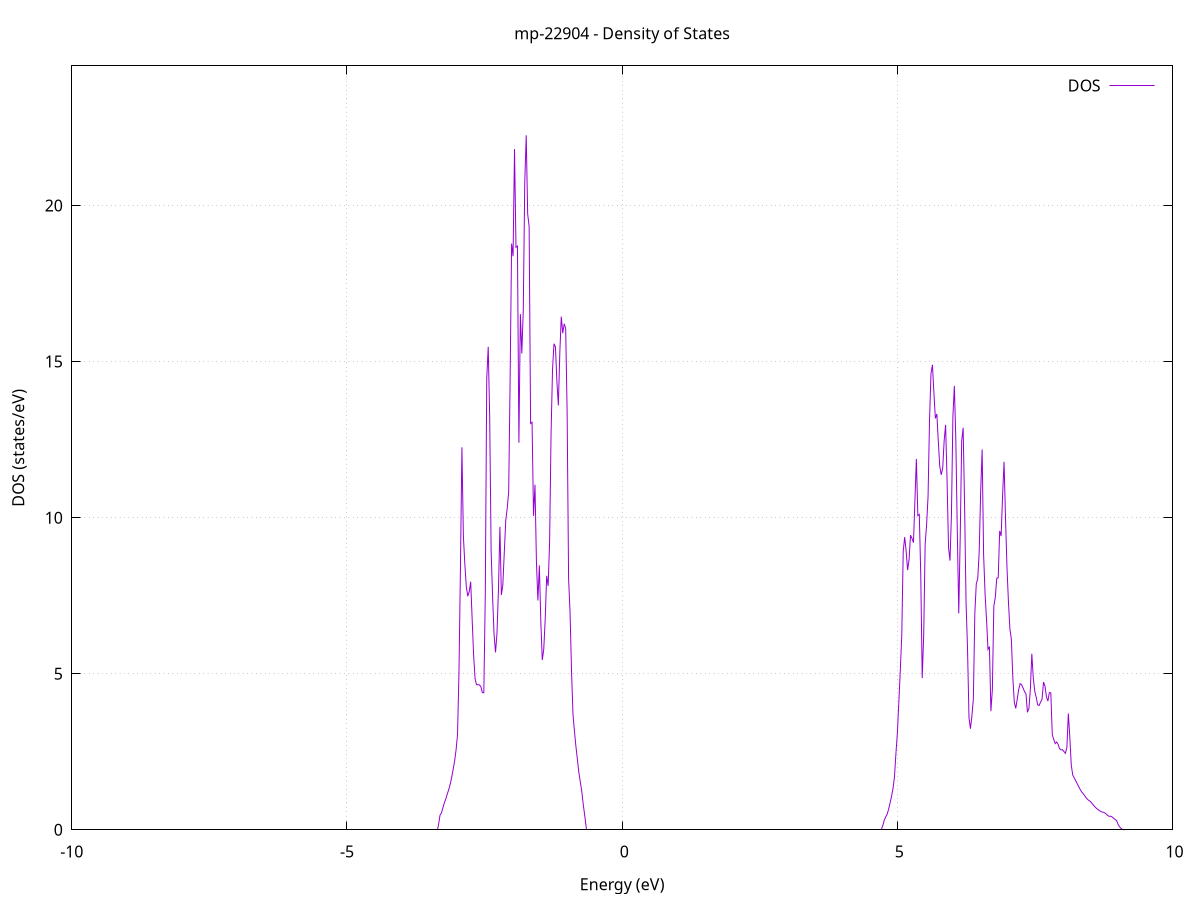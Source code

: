 set title 'mp-22904 - Density of States'
set xlabel 'Energy (eV)'
set ylabel 'DOS (states/eV)'
set grid
set xrange [-10:10]
set yrange [0:24.475]
set xzeroaxis lt -1
set terminal png size 800,600
set output 'mp-22904_dos_gnuplot.png'
plot '-' using 1:2 with lines title 'DOS'
-41.571400 0.000000
-41.544800 0.000000
-41.518300 0.000000
-41.491700 0.000000
-41.465200 0.000000
-41.438600 0.000000
-41.412100 0.000000
-41.385500 0.000000
-41.359000 0.000000
-41.332400 0.000000
-41.305800 0.000000
-41.279300 0.000000
-41.252700 0.000000
-41.226200 0.000000
-41.199600 0.000000
-41.173100 0.000000
-41.146500 0.000000
-41.120000 0.000000
-41.093400 0.000000
-41.066900 0.000000
-41.040300 0.000000
-41.013800 0.000000
-40.987200 0.000000
-40.960700 0.000000
-40.934100 0.000000
-40.907600 0.000000
-40.881000 0.000000
-40.854500 0.000000
-40.827900 0.000000
-40.801400 0.000000
-40.774800 0.000000
-40.748300 0.000000
-40.721700 0.000000
-40.695100 0.000000
-40.668600 0.000000
-40.642000 0.000000
-40.615500 0.000000
-40.588900 0.000000
-40.562400 0.000000
-40.535800 0.000000
-40.509300 0.000000
-40.482700 0.000000
-40.456200 0.000000
-40.429600 0.000000
-40.403100 0.000000
-40.376500 0.000000
-40.350000 0.000000
-40.323400 0.000000
-40.296900 0.000000
-40.270300 0.000000
-40.243800 0.000000
-40.217200 0.000000
-40.190700 0.000000
-40.164100 0.000000
-40.137600 0.000000
-40.111000 0.000000
-40.084400 0.000000
-40.057900 0.000000
-40.031300 0.000000
-40.004800 0.000000
-39.978200 0.000000
-39.951700 0.000000
-39.925100 0.000000
-39.898600 0.000000
-39.872000 0.000000
-39.845500 0.000000
-39.818900 0.000000
-39.792400 0.000000
-39.765800 0.000000
-39.739300 0.000000
-39.712700 0.000000
-39.686200 0.000000
-39.659600 0.000000
-39.633100 0.000000
-39.606500 0.000000
-39.580000 0.000000
-39.553400 0.000000
-39.526900 0.000000
-39.500300 0.000000
-39.473700 0.000000
-39.447200 0.000000
-39.420600 0.000000
-39.394100 0.000000
-39.367500 0.000000
-39.341000 0.000000
-39.314400 0.000000
-39.287900 0.000000
-39.261300 0.000000
-39.234800 0.000000
-39.208200 0.000000
-39.181700 0.000000
-39.155100 1648.959800
-39.128600 0.000000
-39.102000 0.000000
-39.075500 0.000000
-39.048900 0.000000
-39.022400 0.000000
-38.995800 0.000000
-38.969300 0.000000
-38.942700 0.000000
-38.916200 0.000000
-38.889600 0.000000
-38.863000 0.000000
-38.836500 0.000000
-38.809900 0.000000
-38.783400 0.000000
-38.756800 0.000000
-38.730300 0.000000
-38.703700 0.000000
-38.677200 0.000000
-38.650600 0.000000
-38.624100 0.000000
-38.597500 0.000000
-38.571000 0.000000
-38.544400 0.000000
-38.517900 0.000000
-38.491300 0.000000
-38.464800 0.000000
-38.438200 0.000000
-38.411700 0.000000
-38.385100 0.000000
-38.358600 0.000000
-38.332000 0.000000
-38.305500 0.000000
-38.278900 0.000000
-38.252300 0.000000
-38.225800 0.000000
-38.199200 0.000000
-38.172700 0.000000
-38.146100 0.000000
-38.119600 0.000000
-38.093000 0.000000
-38.066500 0.000000
-38.039900 0.000000
-38.013400 0.000000
-37.986800 0.000000
-37.960300 0.000000
-37.933700 0.000000
-37.907200 0.000000
-37.880600 0.000000
-37.854100 0.000000
-37.827500 0.000000
-37.801000 0.000000
-37.774400 0.000000
-37.747900 0.000000
-37.721300 0.000000
-37.694800 0.000000
-37.668200 0.000000
-37.641700 0.000000
-37.615100 0.000000
-37.588500 0.000000
-37.562000 0.000000
-37.535400 0.000000
-37.508900 0.000000
-37.482300 0.000000
-37.455800 0.000000
-37.429200 0.000000
-37.402700 0.000000
-37.376100 0.000000
-37.349600 0.000000
-37.323000 0.000000
-37.296500 0.000000
-37.269900 0.000000
-37.243400 0.000000
-37.216800 0.000000
-37.190300 0.000000
-37.163700 0.000000
-37.137200 0.000000
-37.110600 0.000000
-37.084100 0.000000
-37.057500 0.000000
-37.031000 0.000000
-37.004400 0.000000
-36.977800 0.000000
-36.951300 0.000000
-36.924700 0.000000
-36.898200 0.000000
-36.871600 0.000000
-36.845100 0.000000
-36.818500 0.000000
-36.792000 0.000000
-36.765400 0.000000
-36.738900 0.000000
-36.712300 0.000000
-36.685800 0.000000
-36.659200 0.000000
-36.632700 0.000000
-36.606100 0.000000
-36.579600 0.000000
-36.553000 0.000000
-36.526500 0.000000
-36.499900 0.000000
-36.473400 0.000000
-36.446800 0.000000
-36.420300 0.000000
-36.393700 0.000000
-36.367100 0.000000
-36.340600 0.000000
-36.314000 0.000000
-36.287500 0.000000
-36.260900 0.000000
-36.234400 0.000000
-36.207800 0.000000
-36.181300 0.000000
-36.154700 0.000000
-36.128200 0.000000
-36.101600 0.000000
-36.075100 0.000000
-36.048500 0.000000
-36.022000 0.000000
-35.995400 0.000000
-35.968900 0.000000
-35.942300 0.000000
-35.915800 0.000000
-35.889200 0.000000
-35.862700 0.000000
-35.836100 0.000000
-35.809600 0.000000
-35.783000 0.000000
-35.756400 0.000000
-35.729900 0.000000
-35.703300 0.000000
-35.676800 0.000000
-35.650200 0.000000
-35.623700 0.000000
-35.597100 0.000000
-35.570600 0.000000
-35.544000 0.000000
-35.517500 0.000000
-35.490900 0.000000
-35.464400 0.000000
-35.437800 0.000000
-35.411300 0.000000
-35.384700 0.000000
-35.358200 0.000000
-35.331600 0.000000
-35.305100 0.000000
-35.278500 0.000000
-35.252000 0.000000
-35.225400 0.000000
-35.198900 0.000000
-35.172300 0.000000
-35.145700 0.000000
-35.119200 0.000000
-35.092600 0.000000
-35.066100 0.000000
-35.039500 0.000000
-35.013000 0.000000
-34.986400 0.000000
-34.959900 0.000000
-34.933300 0.000000
-34.906800 0.000000
-34.880200 0.000000
-34.853700 0.000000
-34.827100 0.000000
-34.800600 0.000000
-34.774000 0.000000
-34.747500 0.000000
-34.720900 0.000000
-34.694400 0.000000
-34.667800 0.000000
-34.641300 0.000000
-34.614700 0.000000
-34.588200 0.000000
-34.561600 0.000000
-34.535000 0.000000
-34.508500 0.000000
-34.481900 0.000000
-34.455400 0.000000
-34.428800 0.000000
-34.402300 0.000000
-34.375700 0.000000
-34.349200 0.000000
-34.322600 0.000000
-34.296100 0.000000
-34.269500 0.000000
-34.243000 0.000000
-34.216400 0.000000
-34.189900 0.000000
-34.163300 0.000000
-34.136800 0.000000
-34.110200 0.000000
-34.083700 0.000000
-34.057100 0.000000
-34.030600 0.000000
-34.004000 0.000000
-33.977500 0.000000
-33.950900 0.000000
-33.924300 0.000000
-33.897800 0.000000
-33.871200 0.000000
-33.844700 0.000000
-33.818100 0.000000
-33.791600 0.000000
-33.765000 0.000000
-33.738500 0.000000
-33.711900 0.000000
-33.685400 0.000000
-33.658800 0.000000
-33.632300 0.000000
-33.605700 0.000000
-33.579200 0.000000
-33.552600 0.000000
-33.526100 0.000000
-33.499500 0.000000
-33.473000 0.000000
-33.446400 0.000000
-33.419900 0.000000
-33.393300 0.000000
-33.366800 0.000000
-33.340200 0.000000
-33.313700 0.000000
-33.287100 0.000000
-33.260500 0.000000
-33.234000 0.000000
-33.207400 0.000000
-33.180900 0.000000
-33.154300 0.000000
-33.127800 0.000000
-33.101200 0.000000
-33.074700 0.000000
-33.048100 0.000000
-33.021600 0.000000
-32.995000 0.000000
-32.968500 0.000000
-32.941900 0.000000
-32.915400 0.000000
-32.888800 0.000000
-32.862300 0.000000
-32.835700 0.000000
-32.809200 0.000000
-32.782600 0.000000
-32.756100 0.000000
-32.729500 0.000000
-32.703000 0.000000
-32.676400 0.000000
-32.649800 0.000000
-32.623300 0.000000
-32.596700 0.000000
-32.570200 0.000000
-32.543600 0.000000
-32.517100 0.000000
-32.490500 0.000000
-32.464000 0.000000
-32.437400 0.000000
-32.410900 0.000000
-32.384300 0.000000
-32.357800 0.000000
-32.331200 0.000000
-32.304700 0.000000
-32.278100 0.000000
-32.251600 0.000000
-32.225000 0.000000
-32.198500 0.000000
-32.171900 0.000000
-32.145400 0.000000
-32.118800 0.000000
-32.092300 0.000000
-32.065700 0.000000
-32.039100 0.000000
-32.012600 0.000000
-31.986000 0.000000
-31.959500 0.000000
-31.932900 0.000000
-31.906400 0.000000
-31.879800 0.000000
-31.853300 0.000000
-31.826700 0.000000
-31.800200 0.000000
-31.773600 0.000000
-31.747100 0.000000
-31.720500 0.000000
-31.694000 0.000000
-31.667400 0.000000
-31.640900 0.000000
-31.614300 0.000000
-31.587800 0.000000
-31.561200 0.000000
-31.534700 0.000000
-31.508100 0.000000
-31.481600 0.000000
-31.455000 0.000000
-31.428400 0.000000
-31.401900 0.000000
-31.375300 0.000000
-31.348800 0.000000
-31.322200 0.000000
-31.295700 0.000000
-31.269100 0.000000
-31.242600 0.000000
-31.216000 0.000000
-31.189500 0.000000
-31.162900 0.000000
-31.136400 0.000000
-31.109800 0.000000
-31.083300 0.000000
-31.056700 0.000000
-31.030200 0.000000
-31.003600 0.000000
-30.977100 0.000000
-30.950500 0.000000
-30.924000 0.000000
-30.897400 0.000000
-30.870900 0.000000
-30.844300 0.000000
-30.817700 0.000000
-30.791200 0.000000
-30.764600 0.000000
-30.738100 0.000000
-30.711500 0.000000
-30.685000 0.000000
-30.658400 0.000000
-30.631900 0.000000
-30.605300 0.000000
-30.578800 0.000000
-30.552200 0.000000
-30.525700 0.000000
-30.499100 0.000000
-30.472600 0.000000
-30.446000 0.000000
-30.419500 0.000000
-30.392900 0.000000
-30.366400 0.000000
-30.339800 0.000000
-30.313300 0.000000
-30.286700 0.000000
-30.260200 0.000000
-30.233600 0.000000
-30.207000 0.000000
-30.180500 0.000000
-30.153900 0.000000
-30.127400 0.000000
-30.100800 0.000000
-30.074300 0.000000
-30.047700 0.000000
-30.021200 0.000000
-29.994600 0.000000
-29.968100 0.000000
-29.941500 0.000000
-29.915000 0.000000
-29.888400 0.000000
-29.861900 0.000000
-29.835300 0.000000
-29.808800 0.000000
-29.782200 0.000000
-29.755700 0.000000
-29.729100 0.000000
-29.702600 0.000000
-29.676000 0.000000
-29.649500 0.000000
-29.622900 0.000000
-29.596400 0.000000
-29.569800 0.000000
-29.543200 0.000000
-29.516700 0.000000
-29.490100 0.000000
-29.463600 0.000000
-29.437000 0.000000
-29.410500 0.000000
-29.383900 0.000000
-29.357400 0.000000
-29.330800 0.000000
-29.304300 0.000000
-29.277700 0.000000
-29.251200 0.000000
-29.224600 0.000000
-29.198100 0.000000
-29.171500 0.000000
-29.145000 0.000000
-29.118400 0.000000
-29.091900 0.000000
-29.065300 0.000000
-29.038800 0.000000
-29.012200 0.000000
-28.985700 0.000000
-28.959100 0.000000
-28.932500 0.000000
-28.906000 0.000000
-28.879400 0.000000
-28.852900 0.000000
-28.826300 0.000000
-28.799800 0.000000
-28.773200 0.000000
-28.746700 0.000000
-28.720100 0.000000
-28.693600 0.000000
-28.667000 0.000000
-28.640500 0.000000
-28.613900 0.000000
-28.587400 0.000000
-28.560800 0.000000
-28.534300 0.000000
-28.507700 0.000000
-28.481200 0.000000
-28.454600 0.000000
-28.428100 0.000000
-28.401500 0.000000
-28.375000 0.000000
-28.348400 0.000000
-28.321800 0.000000
-28.295300 0.000000
-28.268700 0.000000
-28.242200 0.000000
-28.215600 0.000000
-28.189100 0.000000
-28.162500 0.000000
-28.136000 0.000000
-28.109400 0.000000
-28.082900 0.000000
-28.056300 0.000000
-28.029800 0.000000
-28.003200 0.000000
-27.976700 0.000000
-27.950100 0.000000
-27.923600 0.000000
-27.897000 0.000000
-27.870500 0.000000
-27.843900 0.000000
-27.817400 0.000000
-27.790800 0.000000
-27.764300 0.000000
-27.737700 0.000000
-27.711100 0.000000
-27.684600 0.000000
-27.658000 0.000000
-27.631500 0.000000
-27.604900 0.000000
-27.578400 0.000000
-27.551800 0.000000
-27.525300 0.000000
-27.498700 0.000000
-27.472200 0.000000
-27.445600 0.000000
-27.419100 0.000000
-27.392500 0.000000
-27.366000 0.000000
-27.339400 0.000000
-27.312900 0.000000
-27.286300 0.000000
-27.259800 0.000000
-27.233200 0.000000
-27.206700 0.000000
-27.180100 0.000000
-27.153600 0.000000
-27.127000 0.000000
-27.100400 0.000000
-27.073900 0.000000
-27.047300 0.000000
-27.020800 0.000000
-26.994200 0.000000
-26.967700 0.000000
-26.941100 0.000000
-26.914600 0.000000
-26.888000 0.000000
-26.861500 0.000000
-26.834900 0.000000
-26.808400 0.000000
-26.781800 0.000000
-26.755300 0.000000
-26.728700 0.000000
-26.702200 0.000000
-26.675600 0.000000
-26.649100 0.000000
-26.622500 0.000000
-26.596000 0.000000
-26.569400 0.000000
-26.542900 0.000000
-26.516300 0.000000
-26.489700 0.000000
-26.463200 0.000000
-26.436600 0.000000
-26.410100 0.000000
-26.383500 0.000000
-26.357000 0.000000
-26.330400 0.000000
-26.303900 0.000000
-26.277300 0.000000
-26.250800 0.000000
-26.224200 0.000000
-26.197700 0.000000
-26.171100 0.000000
-26.144600 0.000000
-26.118000 0.000000
-26.091500 0.000000
-26.064900 0.000000
-26.038400 0.000000
-26.011800 0.000000
-25.985300 0.000000
-25.958700 0.000000
-25.932200 0.000000
-25.905600 0.000000
-25.879000 0.000000
-25.852500 0.000000
-25.825900 0.000000
-25.799400 0.000000
-25.772800 0.000000
-25.746300 0.000000
-25.719700 0.000000
-25.693200 0.000000
-25.666600 0.000000
-25.640100 0.000000
-25.613500 0.000000
-25.587000 0.000000
-25.560400 0.000000
-25.533900 0.000000
-25.507300 0.000000
-25.480800 0.000000
-25.454200 0.000000
-25.427700 0.000000
-25.401100 0.000000
-25.374600 0.000000
-25.348000 0.000000
-25.321500 0.000000
-25.294900 0.000000
-25.268400 0.000000
-25.241800 0.000000
-25.215200 0.000000
-25.188700 0.000000
-25.162100 0.000000
-25.135600 0.000000
-25.109000 0.000000
-25.082500 0.000000
-25.055900 0.000000
-25.029400 0.000000
-25.002800 0.000000
-24.976300 0.000000
-24.949700 0.000000
-24.923200 0.000000
-24.896600 0.000000
-24.870100 0.000000
-24.843500 0.000000
-24.817000 0.000000
-24.790400 0.000000
-24.763900 0.000000
-24.737300 0.000000
-24.710800 0.000000
-24.684200 0.000000
-24.657700 0.000000
-24.631100 0.000000
-24.604500 0.000000
-24.578000 0.000000
-24.551400 0.000000
-24.524900 0.000000
-24.498300 0.000000
-24.471800 0.000000
-24.445200 0.000000
-24.418700 0.000000
-24.392100 0.000000
-24.365600 0.000000
-24.339000 0.000000
-24.312500 0.000000
-24.285900 0.000000
-24.259400 0.000000
-24.232800 0.000000
-24.206300 0.000000
-24.179700 0.000000
-24.153200 0.000000
-24.126600 0.000000
-24.100100 0.000000
-24.073500 0.000000
-24.047000 0.000000
-24.020400 0.000000
-23.993800 0.000000
-23.967300 0.000000
-23.940700 0.000000
-23.914200 0.000000
-23.887600 0.000000
-23.861100 0.000000
-23.834500 0.000000
-23.808000 0.000000
-23.781400 0.000000
-23.754900 0.000000
-23.728300 0.000000
-23.701800 0.000000
-23.675200 0.000000
-23.648700 0.000000
-23.622100 0.000000
-23.595600 0.000000
-23.569000 0.000000
-23.542500 0.000000
-23.515900 0.000000
-23.489400 0.000000
-23.462800 0.000000
-23.436300 0.000000
-23.409700 0.000000
-23.383100 0.000000
-23.356600 0.000000
-23.330000 0.000000
-23.303500 0.000000
-23.276900 0.000000
-23.250400 0.000000
-23.223800 0.000000
-23.197300 0.000000
-23.170700 0.000000
-23.144200 0.000000
-23.117600 0.000000
-23.091100 0.000000
-23.064500 0.000000
-23.038000 0.000000
-23.011400 0.000000
-22.984900 0.000000
-22.958300 0.000000
-22.931800 0.000000
-22.905200 0.000000
-22.878700 0.000000
-22.852100 0.000000
-22.825600 0.000000
-22.799000 0.000000
-22.772400 0.000000
-22.745900 0.000000
-22.719300 0.000000
-22.692800 0.000000
-22.666200 0.000000
-22.639700 0.000000
-22.613100 0.000000
-22.586600 0.000000
-22.560000 0.000000
-22.533500 0.000000
-22.506900 0.000000
-22.480400 0.000000
-22.453800 0.000000
-22.427300 0.000000
-22.400700 0.000000
-22.374200 0.000000
-22.347600 0.000000
-22.321100 0.000000
-22.294500 0.000000
-22.268000 0.000000
-22.241400 0.000000
-22.214900 0.000000
-22.188300 0.000000
-22.161700 0.000000
-22.135200 0.000000
-22.108600 0.000000
-22.082100 0.000000
-22.055500 0.000000
-22.029000 0.000000
-22.002400 0.000000
-21.975900 0.000000
-21.949300 0.000000
-21.922800 0.000000
-21.896200 0.000000
-21.869700 0.000000
-21.843100 0.000000
-21.816600 0.000000
-21.790000 0.000000
-21.763500 0.000000
-21.736900 0.000000
-21.710400 0.000000
-21.683800 0.000000
-21.657300 0.000000
-21.630700 0.000000
-21.604200 0.000000
-21.577600 0.000000
-21.551000 0.000000
-21.524500 0.000000
-21.497900 0.000000
-21.471400 0.000000
-21.444800 0.000000
-21.418300 0.000000
-21.391700 0.000000
-21.365200 0.000000
-21.338600 0.000000
-21.312100 0.000000
-21.285500 0.000000
-21.259000 0.000000
-21.232400 0.000000
-21.205900 0.000000
-21.179300 0.000000
-21.152800 0.000000
-21.126200 0.000000
-21.099700 0.000000
-21.073100 0.000000
-21.046600 0.000000
-21.020000 0.000000
-20.993500 0.000000
-20.966900 0.000000
-20.940400 0.000000
-20.913800 0.000000
-20.887200 0.000000
-20.860700 0.000000
-20.834100 0.000000
-20.807600 0.000000
-20.781000 0.000000
-20.754500 0.000000
-20.727900 0.000000
-20.701400 0.000000
-20.674800 0.000000
-20.648300 0.000000
-20.621700 0.000000
-20.595200 0.000000
-20.568600 0.000000
-20.542100 0.000000
-20.515500 0.000000
-20.489000 0.000000
-20.462400 0.000000
-20.435900 0.000000
-20.409300 0.000000
-20.382800 0.000000
-20.356200 0.000000
-20.329700 0.000000
-20.303100 0.000000
-20.276500 99.183500
-20.250000 150.130500
-20.223400 456.588700
-20.196900 40.208800
-20.170300 0.000000
-20.143800 0.000000
-20.117200 0.000000
-20.090700 0.000000
-20.064100 0.000000
-20.037600 0.000000
-20.011000 0.000000
-19.984500 0.000000
-19.957900 0.000000
-19.931400 0.000000
-19.904800 0.000000
-19.878300 0.000000
-19.851700 0.000000
-19.825200 0.000000
-19.798600 0.000000
-19.772100 0.000000
-19.745500 0.000000
-19.719000 0.000000
-19.692400 0.000000
-19.665800 0.000000
-19.639300 0.000000
-19.612700 0.000000
-19.586200 0.000000
-19.559600 0.000000
-19.533100 0.000000
-19.506500 0.000000
-19.480000 0.000000
-19.453400 0.000000
-19.426900 0.000000
-19.400300 0.000000
-19.373800 0.000000
-19.347200 0.000000
-19.320700 0.000000
-19.294100 0.000000
-19.267600 0.000000
-19.241000 0.000000
-19.214500 0.000000
-19.187900 0.000000
-19.161400 0.000000
-19.134800 0.000000
-19.108300 0.000000
-19.081700 0.000000
-19.055100 0.000000
-19.028600 0.000000
-19.002000 0.000000
-18.975500 0.000000
-18.948900 0.000000
-18.922400 0.000000
-18.895800 0.000000
-18.869300 0.000000
-18.842700 0.000000
-18.816200 0.000000
-18.789600 0.000000
-18.763100 0.000000
-18.736500 0.000000
-18.710000 0.000000
-18.683400 0.000000
-18.656900 0.000000
-18.630300 0.000000
-18.603800 0.000000
-18.577200 0.000000
-18.550700 0.000000
-18.524100 0.000000
-18.497600 0.000000
-18.471000 0.000000
-18.444400 0.000000
-18.417900 0.000000
-18.391300 0.000000
-18.364800 0.000000
-18.338200 0.000000
-18.311700 0.000000
-18.285100 0.000000
-18.258600 0.000000
-18.232000 0.000000
-18.205500 0.000000
-18.178900 0.000000
-18.152400 0.000000
-18.125800 0.000000
-18.099300 0.000000
-18.072700 0.000000
-18.046200 0.000000
-18.019600 0.000000
-17.993100 0.000000
-17.966500 0.000000
-17.940000 0.000000
-17.913400 0.000000
-17.886900 0.000000
-17.860300 0.000000
-17.833700 0.000000
-17.807200 0.000000
-17.780600 0.000000
-17.754100 0.000000
-17.727500 0.000000
-17.701000 0.000000
-17.674400 0.000000
-17.647900 0.000000
-17.621300 0.000000
-17.594800 0.000000
-17.568200 0.000000
-17.541700 0.000000
-17.515100 0.000000
-17.488600 0.000000
-17.462000 0.000000
-17.435500 0.000000
-17.408900 0.000000
-17.382400 0.000000
-17.355800 0.000000
-17.329300 0.000000
-17.302700 0.000000
-17.276200 0.000000
-17.249600 0.000000
-17.223000 0.000000
-17.196500 0.000000
-17.169900 0.000000
-17.143400 0.000000
-17.116800 0.000000
-17.090300 0.000000
-17.063700 0.000000
-17.037200 0.000000
-17.010600 0.000000
-16.984100 0.000000
-16.957500 0.000000
-16.931000 0.000000
-16.904400 0.000000
-16.877900 0.000000
-16.851300 0.000000
-16.824800 0.000000
-16.798200 0.000000
-16.771700 0.000000
-16.745100 0.000000
-16.718600 0.000000
-16.692000 0.000000
-16.665500 0.000000
-16.638900 0.000000
-16.612400 0.000000
-16.585800 0.000000
-16.559200 0.000000
-16.532700 0.000000
-16.506100 0.000000
-16.479600 0.000000
-16.453000 0.000000
-16.426500 0.000000
-16.399900 0.000000
-16.373400 0.000000
-16.346800 0.000000
-16.320300 0.000000
-16.293700 0.000000
-16.267200 0.000000
-16.240600 0.000000
-16.214100 0.000000
-16.187500 0.000000
-16.161000 0.000000
-16.134400 0.000000
-16.107900 0.000000
-16.081300 0.000000
-16.054800 0.000000
-16.028200 0.000000
-16.001700 0.000000
-15.975100 0.000000
-15.948500 0.000000
-15.922000 0.000000
-15.895400 0.000000
-15.868900 0.000000
-15.842300 0.000000
-15.815800 0.000000
-15.789200 0.000000
-15.762700 0.000000
-15.736100 0.000000
-15.709600 0.000000
-15.683000 0.000000
-15.656500 0.000000
-15.629900 0.000000
-15.603400 0.000000
-15.576800 0.000000
-15.550300 0.000000
-15.523700 0.000000
-15.497200 0.000000
-15.470600 0.000000
-15.444100 0.000000
-15.417500 0.000000
-15.391000 0.000000
-15.364400 0.000000
-15.337800 0.000000
-15.311300 0.000000
-15.284700 0.000000
-15.258200 0.000000
-15.231600 0.000000
-15.205100 0.000000
-15.178500 0.000000
-15.152000 0.000000
-15.125400 0.000000
-15.098900 0.000000
-15.072300 0.000000
-15.045800 0.000000
-15.019200 0.000000
-14.992700 0.000000
-14.966100 0.000000
-14.939600 0.000000
-14.913000 0.000000
-14.886500 0.000000
-14.859900 0.000000
-14.833400 0.000000
-14.806800 0.000000
-14.780300 0.000000
-14.753700 0.000000
-14.727100 0.000000
-14.700600 0.000000
-14.674000 0.000000
-14.647500 0.000000
-14.620900 0.000000
-14.594400 0.000000
-14.567800 0.000000
-14.541300 0.000000
-14.514700 0.000000
-14.488200 0.000000
-14.461600 0.000000
-14.435100 0.000000
-14.408500 0.000000
-14.382000 0.000000
-14.355400 0.000000
-14.328900 0.000000
-14.302300 0.000000
-14.275800 0.000000
-14.249200 0.000000
-14.222700 0.000000
-14.196100 0.000000
-14.169600 0.000000
-14.143000 0.000000
-14.116400 0.000000
-14.089900 0.000000
-14.063300 0.000000
-14.036800 0.000000
-14.010200 0.000000
-13.983700 0.000000
-13.957100 0.000000
-13.930600 0.000000
-13.904000 0.000000
-13.877500 0.000000
-13.850900 0.000000
-13.824400 0.000000
-13.797800 0.000000
-13.771300 0.000000
-13.744700 0.000000
-13.718200 0.888700
-13.691600 1.776600
-13.665100 2.557800
-13.638500 3.401000
-13.612000 4.326300
-13.585400 5.487900
-13.558900 9.193400
-13.532300 8.073100
-13.505700 11.345500
-13.479200 12.237400
-13.452600 13.464500
-13.426100 15.857100
-13.399500 23.228500
-13.373000 35.960500
-13.346400 9.236000
-13.319900 158.022800
-13.293300 62.902000
-13.266800 9.873000
-13.240200 0.000000
-13.213700 0.000000
-13.187100 0.000000
-13.160600 0.000000
-13.134000 0.000000
-13.107500 0.000000
-13.080900 0.000000
-13.054400 0.000000
-13.027800 0.000000
-13.001300 0.000000
-12.974700 0.000000
-12.948200 0.000000
-12.921600 0.000000
-12.895000 0.000000
-12.868500 0.000000
-12.841900 0.000000
-12.815400 0.000000
-12.788800 0.000000
-12.762300 0.000000
-12.735700 0.000000
-12.709200 0.000000
-12.682600 0.000000
-12.656100 0.000000
-12.629500 0.000000
-12.603000 0.000000
-12.576400 0.000000
-12.549900 0.000000
-12.523300 0.000000
-12.496800 0.000000
-12.470200 0.000000
-12.443700 0.000000
-12.417100 0.000000
-12.390600 0.000000
-12.364000 0.000000
-12.337500 0.000000
-12.310900 0.000000
-12.284400 0.000000
-12.257800 0.000000
-12.231200 0.000000
-12.204700 0.000000
-12.178100 0.000000
-12.151600 0.000000
-12.125000 0.000000
-12.098500 0.000000
-12.071900 0.000000
-12.045400 0.000000
-12.018800 0.000000
-11.992300 0.000000
-11.965700 0.000000
-11.939200 0.000000
-11.912600 0.000000
-11.886100 0.000000
-11.859500 0.000000
-11.833000 0.000000
-11.806400 0.000000
-11.779900 0.000000
-11.753300 0.000000
-11.726800 0.000000
-11.700200 0.000000
-11.673700 0.000000
-11.647100 0.000000
-11.620500 0.000000
-11.594000 0.000000
-11.567400 0.000000
-11.540900 0.000000
-11.514300 0.000000
-11.487800 0.000000
-11.461200 0.000000
-11.434700 0.000000
-11.408100 0.000000
-11.381600 0.000000
-11.355000 0.000000
-11.328500 0.000000
-11.301900 0.000000
-11.275400 0.000000
-11.248800 0.000000
-11.222300 0.000000
-11.195700 0.000000
-11.169200 0.000000
-11.142600 0.000000
-11.116100 0.000000
-11.089500 0.000000
-11.063000 0.000000
-11.036400 0.000000
-11.009800 0.000000
-10.983300 0.000000
-10.956700 0.000000
-10.930200 0.000000
-10.903600 0.000000
-10.877100 0.000000
-10.850500 0.000000
-10.824000 0.000000
-10.797400 0.000000
-10.770900 0.000000
-10.744300 0.000000
-10.717800 0.000000
-10.691200 0.000000
-10.664700 0.000000
-10.638100 0.000000
-10.611600 0.000000
-10.585000 0.000000
-10.558500 0.000000
-10.531900 0.000000
-10.505400 0.000000
-10.478800 0.000000
-10.452300 0.000000
-10.425700 0.000000
-10.399100 0.000000
-10.372600 0.000000
-10.346000 0.000000
-10.319500 0.000000
-10.292900 0.000000
-10.266400 0.000000
-10.239800 0.000000
-10.213300 0.000000
-10.186700 0.000000
-10.160200 0.000000
-10.133600 0.000000
-10.107100 0.000000
-10.080500 0.000000
-10.054000 0.000000
-10.027400 0.000000
-10.000900 0.000000
-9.974300 0.000000
-9.947800 0.000000
-9.921200 0.000000
-9.894700 0.000000
-9.868100 0.000000
-9.841600 0.000000
-9.815000 0.000000
-9.788400 0.000000
-9.761900 0.000000
-9.735300 0.000000
-9.708800 0.000000
-9.682200 0.000000
-9.655700 0.000000
-9.629100 0.000000
-9.602600 0.000000
-9.576000 0.000000
-9.549500 0.000000
-9.522900 0.000000
-9.496400 0.000000
-9.469800 0.000000
-9.443300 0.000000
-9.416700 0.000000
-9.390200 0.000000
-9.363600 0.000000
-9.337100 0.000000
-9.310500 0.000000
-9.284000 0.000000
-9.257400 0.000000
-9.230900 0.000000
-9.204300 0.000000
-9.177700 0.000000
-9.151200 0.000000
-9.124600 0.000000
-9.098100 0.000000
-9.071500 0.000000
-9.045000 0.000000
-9.018400 0.000000
-8.991900 0.000000
-8.965300 0.000000
-8.938800 0.000000
-8.912200 0.000000
-8.885700 0.000000
-8.859100 0.000000
-8.832600 0.000000
-8.806000 0.000000
-8.779500 0.000000
-8.752900 0.000000
-8.726400 0.000000
-8.699800 0.000000
-8.673300 0.000000
-8.646700 0.000000
-8.620200 0.000000
-8.593600 0.000000
-8.567000 0.000000
-8.540500 0.000000
-8.513900 0.000000
-8.487400 0.000000
-8.460800 0.000000
-8.434300 0.000000
-8.407700 0.000000
-8.381200 0.000000
-8.354600 0.000000
-8.328100 0.000000
-8.301500 0.000000
-8.275000 0.000000
-8.248400 0.000000
-8.221900 0.000000
-8.195300 0.000000
-8.168800 0.000000
-8.142200 0.000000
-8.115700 0.000000
-8.089100 0.000000
-8.062600 0.000000
-8.036000 0.000000
-8.009500 0.000000
-7.982900 0.000000
-7.956400 0.000000
-7.929800 0.000000
-7.903200 0.000000
-7.876700 0.000000
-7.850100 0.000000
-7.823600 0.000000
-7.797000 0.000000
-7.770500 0.000000
-7.743900 0.000000
-7.717400 0.000000
-7.690800 0.000000
-7.664300 0.000000
-7.637700 0.000000
-7.611200 0.000000
-7.584600 0.000000
-7.558100 0.000000
-7.531500 0.000000
-7.505000 0.000000
-7.478400 0.000000
-7.451900 0.000000
-7.425300 0.000000
-7.398800 0.000000
-7.372200 0.000000
-7.345700 0.000000
-7.319100 0.000000
-7.292500 0.000000
-7.266000 0.000000
-7.239400 0.000000
-7.212900 0.000000
-7.186300 0.000000
-7.159800 0.000000
-7.133200 0.000000
-7.106700 0.000000
-7.080100 0.000000
-7.053600 0.000000
-7.027000 0.000000
-7.000500 0.000000
-6.973900 0.000000
-6.947400 0.000000
-6.920800 0.000000
-6.894300 0.000000
-6.867700 0.000000
-6.841200 0.000000
-6.814600 0.000000
-6.788100 0.000000
-6.761500 0.000000
-6.735000 0.000000
-6.708400 0.000000
-6.681800 0.000000
-6.655300 0.000000
-6.628700 0.000000
-6.602200 0.000000
-6.575600 0.000000
-6.549100 0.000000
-6.522500 0.000000
-6.496000 0.000000
-6.469400 0.000000
-6.442900 0.000000
-6.416300 0.000000
-6.389800 0.000000
-6.363200 0.000000
-6.336700 0.000000
-6.310100 0.000000
-6.283600 0.000000
-6.257000 0.000000
-6.230500 0.000000
-6.203900 0.000000
-6.177400 0.000000
-6.150800 0.000000
-6.124300 0.000000
-6.097700 0.000000
-6.071100 0.000000
-6.044600 0.000000
-6.018000 0.000000
-5.991500 0.000000
-5.964900 0.000000
-5.938400 0.000000
-5.911800 0.000000
-5.885300 0.000000
-5.858700 0.000000
-5.832200 0.000000
-5.805600 0.000000
-5.779100 0.000000
-5.752500 0.000000
-5.726000 0.000000
-5.699400 0.000000
-5.672900 0.000000
-5.646300 0.000000
-5.619800 0.000000
-5.593200 0.000000
-5.566700 0.000000
-5.540100 0.000000
-5.513600 0.000000
-5.487000 0.000000
-5.460400 0.000000
-5.433900 0.000000
-5.407300 0.000000
-5.380800 0.000000
-5.354200 0.000000
-5.327700 0.000000
-5.301100 0.000000
-5.274600 0.000000
-5.248000 0.000000
-5.221500 0.000000
-5.194900 0.000000
-5.168400 0.000000
-5.141800 0.000000
-5.115300 0.000000
-5.088700 0.000000
-5.062200 0.000000
-5.035600 0.000000
-5.009100 0.000000
-4.982500 0.000000
-4.956000 0.000000
-4.929400 0.000000
-4.902900 0.000000
-4.876300 0.000000
-4.849700 0.000000
-4.823200 0.000000
-4.796600 0.000000
-4.770100 0.000000
-4.743500 0.000000
-4.717000 0.000000
-4.690400 0.000000
-4.663900 0.000000
-4.637300 0.000000
-4.610800 0.000000
-4.584200 0.000000
-4.557700 0.000000
-4.531100 0.000000
-4.504600 0.000000
-4.478000 0.000000
-4.451500 0.000000
-4.424900 0.000000
-4.398400 0.000000
-4.371800 0.000000
-4.345300 0.000000
-4.318700 0.000000
-4.292200 0.000000
-4.265600 0.000000
-4.239100 0.000000
-4.212500 0.000000
-4.185900 0.000000
-4.159400 0.000000
-4.132800 0.000000
-4.106300 0.000000
-4.079700 0.000000
-4.053200 0.000000
-4.026600 0.000000
-4.000100 0.000000
-3.973500 0.000000
-3.947000 0.000000
-3.920400 0.000000
-3.893900 0.000000
-3.867300 0.000000
-3.840800 0.000000
-3.814200 0.000000
-3.787700 0.000000
-3.761100 0.000000
-3.734600 0.000000
-3.708000 0.000000
-3.681500 0.000000
-3.654900 0.000000
-3.628400 0.000000
-3.601800 0.000000
-3.575200 0.000000
-3.548700 0.000000
-3.522100 0.000000
-3.495600 0.000000
-3.469000 0.000000
-3.442500 0.000000
-3.415900 0.000000
-3.389400 0.000000
-3.362800 0.000000
-3.336300 0.156200
-3.309700 0.464400
-3.283200 0.542200
-3.256600 0.707700
-3.230100 0.866000
-3.203500 0.992800
-3.177000 1.146900
-3.150400 1.292800
-3.123900 1.459700
-3.097300 1.683300
-3.070800 1.933200
-3.044200 2.203000
-3.017700 2.558700
-2.991100 3.045800
-2.964500 5.091800
-2.938000 8.420500
-2.911400 12.254800
-2.884900 9.421200
-2.858300 8.503800
-2.831800 7.795400
-2.805200 7.482300
-2.778700 7.626400
-2.752100 7.947700
-2.725600 6.754000
-2.699000 5.606600
-2.672500 4.840000
-2.645900 4.645800
-2.619400 4.647900
-2.592800 4.641500
-2.566300 4.580800
-2.539700 4.393900
-2.513200 4.390900
-2.486600 7.548400
-2.460100 14.465100
-2.433500 15.474200
-2.407000 13.244900
-2.380400 8.917900
-2.353800 7.466100
-2.327300 6.256600
-2.300700 5.683400
-2.274200 6.292000
-2.247600 7.687800
-2.221100 9.706000
-2.194500 7.522800
-2.168000 7.846700
-2.141400 8.882600
-2.114900 9.909100
-2.088300 10.300300
-2.061800 10.817100
-2.035200 14.463100
-2.008700 18.780700
-1.982100 18.377400
-1.955600 21.808900
-1.929000 18.661600
-1.902500 18.700700
-1.875900 12.401000
-1.849400 16.521500
-1.822800 15.262100
-1.796300 16.670500
-1.769700 20.718500
-1.743100 22.250400
-1.716600 19.731200
-1.690000 19.330600
-1.663500 13.015400
-1.636900 13.057700
-1.610400 10.057400
-1.583800 11.056900
-1.557300 8.571600
-1.530700 7.346600
-1.504200 8.472300
-1.477600 6.670200
-1.451100 5.439300
-1.424500 5.782400
-1.398000 6.742900
-1.371400 8.134800
-1.344900 7.815300
-1.318300 9.201800
-1.291800 12.664800
-1.265200 14.740100
-1.238700 15.572300
-1.212100 15.470900
-1.185600 14.369800
-1.159000 13.596500
-1.132400 15.292900
-1.105900 16.443400
-1.079300 15.910100
-1.052800 16.211000
-1.026200 16.067200
-0.999700 13.374000
-0.973100 8.043700
-0.946600 6.971700
-0.920000 5.101600
-0.893500 3.701700
-0.866900 3.163400
-0.840400 2.678600
-0.813800 2.266000
-0.787300 1.847700
-0.760700 1.542100
-0.734200 1.241400
-0.707600 0.824800
-0.681100 0.470300
-0.654500 0.000000
-0.628000 0.000000
-0.601400 0.000000
-0.574900 0.000000
-0.548300 0.000000
-0.521700 0.000000
-0.495200 0.000000
-0.468600 0.000000
-0.442100 0.000000
-0.415500 0.000000
-0.389000 0.000000
-0.362400 0.000000
-0.335900 0.000000
-0.309300 0.000000
-0.282800 0.000000
-0.256200 0.000000
-0.229700 0.000000
-0.203100 0.000000
-0.176600 0.000000
-0.150000 0.000000
-0.123500 0.000000
-0.096900 0.000000
-0.070400 0.000000
-0.043800 0.000000
-0.017300 0.000000
0.009300 0.000000
0.035800 0.000000
0.062400 0.000000
0.088900 0.000000
0.115500 0.000000
0.142100 0.000000
0.168600 0.000000
0.195200 0.000000
0.221700 0.000000
0.248300 0.000000
0.274800 0.000000
0.301400 0.000000
0.327900 0.000000
0.354500 0.000000
0.381000 0.000000
0.407600 0.000000
0.434100 0.000000
0.460700 0.000000
0.487200 0.000000
0.513800 0.000000
0.540300 0.000000
0.566900 0.000000
0.593400 0.000000
0.620000 0.000000
0.646500 0.000000
0.673100 0.000000
0.699600 0.000000
0.726200 0.000000
0.752800 0.000000
0.779300 0.000000
0.805900 0.000000
0.832400 0.000000
0.859000 0.000000
0.885500 0.000000
0.912100 0.000000
0.938600 0.000000
0.965200 0.000000
0.991700 0.000000
1.018300 0.000000
1.044800 0.000000
1.071400 0.000000
1.097900 0.000000
1.124500 0.000000
1.151000 0.000000
1.177600 0.000000
1.204100 0.000000
1.230700 0.000000
1.257200 0.000000
1.283800 0.000000
1.310300 0.000000
1.336900 0.000000
1.363500 0.000000
1.390000 0.000000
1.416600 0.000000
1.443100 0.000000
1.469700 0.000000
1.496200 0.000000
1.522800 0.000000
1.549300 0.000000
1.575900 0.000000
1.602400 0.000000
1.629000 0.000000
1.655500 0.000000
1.682100 0.000000
1.708600 0.000000
1.735200 0.000000
1.761700 0.000000
1.788300 0.000000
1.814800 0.000000
1.841400 0.000000
1.867900 0.000000
1.894500 0.000000
1.921000 0.000000
1.947600 0.000000
1.974200 0.000000
2.000700 0.000000
2.027300 0.000000
2.053800 0.000000
2.080400 0.000000
2.106900 0.000000
2.133500 0.000000
2.160000 0.000000
2.186600 0.000000
2.213100 0.000000
2.239700 0.000000
2.266200 0.000000
2.292800 0.000000
2.319300 0.000000
2.345900 0.000000
2.372400 0.000000
2.399000 0.000000
2.425500 0.000000
2.452100 0.000000
2.478600 0.000000
2.505200 0.000000
2.531700 0.000000
2.558300 0.000000
2.584900 0.000000
2.611400 0.000000
2.638000 0.000000
2.664500 0.000000
2.691100 0.000000
2.717600 0.000000
2.744200 0.000000
2.770700 0.000000
2.797300 0.000000
2.823800 0.000000
2.850400 0.000000
2.876900 0.000000
2.903500 0.000000
2.930000 0.000000
2.956600 0.000000
2.983100 0.000000
3.009700 0.000000
3.036200 0.000000
3.062800 0.000000
3.089300 0.000000
3.115900 0.000000
3.142400 0.000000
3.169000 0.000000
3.195600 0.000000
3.222100 0.000000
3.248700 0.000000
3.275200 0.000000
3.301800 0.000000
3.328300 0.000000
3.354900 0.000000
3.381400 0.000000
3.408000 0.000000
3.434500 0.000000
3.461100 0.000000
3.487600 0.000000
3.514200 0.000000
3.540700 0.000000
3.567300 0.000000
3.593800 0.000000
3.620400 0.000000
3.646900 0.000000
3.673500 0.000000
3.700000 0.000000
3.726600 0.000000
3.753100 0.000000
3.779700 0.000000
3.806300 0.000000
3.832800 0.000000
3.859400 0.000000
3.885900 0.000000
3.912500 0.000000
3.939000 0.000000
3.965600 0.000000
3.992100 0.000000
4.018700 0.000000
4.045200 0.000000
4.071800 0.000000
4.098300 0.000000
4.124900 0.000000
4.151400 0.000000
4.178000 0.000000
4.204500 0.000000
4.231100 0.000000
4.257600 0.000000
4.284200 0.000000
4.310700 0.000000
4.337300 0.000000
4.363800 0.000000
4.390400 0.000000
4.416900 0.000000
4.443500 0.000000
4.470100 0.000000
4.496600 0.000000
4.523200 0.000000
4.549700 0.000000
4.576300 0.000000
4.602800 0.000000
4.629400 0.000000
4.655900 0.000000
4.682500 0.000000
4.709000 0.010000
4.735600 0.128000
4.762100 0.304200
4.788700 0.411000
4.815200 0.498600
4.841800 0.658800
4.868300 0.859800
4.894900 1.071500
4.921400 1.318200
4.948000 1.693700
4.974500 2.439400
5.001100 3.101400
5.027600 4.097700
5.054200 5.108700
5.080800 6.219600
5.107300 8.927600
5.133900 9.376600
5.160400 8.927900
5.187000 8.321500
5.213500 8.660200
5.240100 9.439300
5.266600 9.335700
5.293200 9.198300
5.319700 10.539000
5.346300 11.881200
5.372800 10.063200
5.399400 10.103600
5.425900 8.149000
5.452500 4.859100
5.479000 6.205100
5.505600 9.145800
5.532100 9.779100
5.558700 10.688700
5.585200 13.126400
5.611800 14.611800
5.638300 14.897200
5.664900 13.992100
5.691500 13.180000
5.718000 13.322800
5.744600 12.449400
5.771100 11.646700
5.797700 11.373700
5.824200 11.578300
5.850800 12.459100
5.877300 12.974900
5.903900 11.187000
5.930400 9.044800
5.957000 8.623500
5.983500 10.101800
6.010100 13.251200
6.036600 14.222200
6.063200 12.486600
6.089700 9.584900
6.116300 6.933800
6.142800 9.385400
6.169400 12.453500
6.195900 12.881200
6.222500 10.359500
6.249000 7.269300
6.275600 5.805200
6.302200 3.590600
6.328700 3.237200
6.355300 3.648700
6.381800 4.199000
6.408400 6.938200
6.434900 7.885300
6.461500 8.045500
6.488000 8.921900
6.514600 10.831500
6.541100 12.186500
6.567700 8.815300
6.594200 7.576200
6.620800 6.736500
6.647300 5.780800
6.673900 5.868700
6.700400 3.801400
6.727000 4.490100
6.753500 7.167200
6.780100 7.442600
6.806600 8.059100
6.833200 8.073300
6.859700 9.575100
6.886300 9.410500
6.912900 10.714000
6.939400 11.790300
6.966000 9.979800
6.992500 8.406000
7.019100 7.300200
7.045600 6.433000
7.072200 6.102000
7.098700 4.875100
7.125300 4.090000
7.151800 3.888300
7.178400 4.181700
7.204900 4.488900
7.231500 4.683100
7.258000 4.648600
7.284600 4.542800
7.311100 4.430400
7.337700 4.352100
7.364200 3.763700
7.390800 3.887100
7.417300 4.498200
7.443900 5.639100
7.470400 4.862800
7.497000 4.439900
7.523600 4.246100
7.550100 4.001500
7.576700 3.982000
7.603200 4.091000
7.629800 4.184300
7.656300 4.733500
7.682900 4.602800
7.709400 4.261500
7.736000 4.121300
7.762500 4.394000
7.789100 4.385700
7.815600 3.047700
7.842200 2.893500
7.868700 2.761400
7.895300 2.812700
7.921800 2.735800
7.948400 2.600000
7.974900 2.559200
8.001500 2.565700
8.028000 2.505700
8.054600 2.449600
8.081100 2.646200
8.107700 3.726700
8.134300 2.962100
8.160800 2.071300
8.187400 1.753300
8.213900 1.665400
8.240500 1.573900
8.267000 1.482800
8.293600 1.390100
8.320100 1.299100
8.346700 1.223000
8.373200 1.165000
8.399800 1.102100
8.426300 1.032400
8.452900 0.980700
8.479400 0.939700
8.506000 0.910900
8.532500 0.855900
8.559100 0.798000
8.585600 0.744800
8.612200 0.697400
8.638700 0.656700
8.665300 0.622900
8.691800 0.593400
8.718400 0.568400
8.744900 0.562000
8.771500 0.540000
8.798100 0.501300
8.824600 0.454700
8.851200 0.430200
8.877700 0.434900
8.904300 0.408900
8.930800 0.368500
8.957400 0.329800
8.983900 0.297300
9.010500 0.174100
9.037000 0.098400
9.063600 0.045100
9.090100 0.012300
9.116700 0.000100
9.143200 0.000000
9.169800 0.000000
9.196300 0.000000
9.222900 0.000000
9.249400 0.000000
9.276000 0.000000
9.302500 0.000000
9.329100 0.000000
9.355600 0.000000
9.382200 0.000000
9.408800 0.000000
9.435300 0.000000
9.461900 0.000000
9.488400 0.000000
9.515000 0.000000
9.541500 0.000000
9.568100 0.000000
9.594600 0.000000
9.621200 0.000000
9.647700 0.000000
9.674300 0.000000
9.700800 0.000000
9.727400 0.000000
9.753900 0.000000
9.780500 0.000000
9.807000 0.000000
9.833600 0.000000
9.860100 0.000000
9.886700 0.000000
9.913200 0.000000
9.939800 0.000000
9.966300 0.000000
9.992900 0.000000
10.019500 0.000000
10.046000 0.000000
10.072600 0.000000
10.099100 0.000000
10.125700 0.000000
10.152200 0.000000
10.178800 0.000000
10.205300 0.000000
10.231900 0.000000
10.258400 0.000000
10.285000 0.000000
10.311500 0.000000
10.338100 0.000000
10.364600 0.000000
10.391200 0.000000
10.417700 0.000000
10.444300 0.000000
10.470800 0.000000
10.497400 0.000000
10.523900 0.000000
10.550500 0.000000
10.577000 0.000000
10.603600 0.000000
10.630200 0.000000
10.656700 0.000000
10.683300 0.000000
10.709800 0.000000
10.736400 0.000000
10.762900 0.000000
10.789500 0.000000
10.816000 0.000000
10.842600 0.000000
10.869100 0.000000
10.895700 0.000000
10.922200 0.000000
10.948800 0.000000
10.975300 0.000000
11.001900 0.000000
11.028400 0.000000
11.055000 0.000000
11.081500 0.000000
11.108100 0.000000
11.134600 0.000000
11.161200 0.000000
11.187700 0.000000
11.214300 0.000000
11.240900 0.000000
11.267400 0.000000
11.294000 0.000000
11.320500 0.000000
11.347100 0.000000
11.373600 0.000000
11.400200 0.000000
11.426700 0.000000
11.453300 0.000000
11.479800 0.000000
11.506400 0.000000
11.532900 0.000000
e
